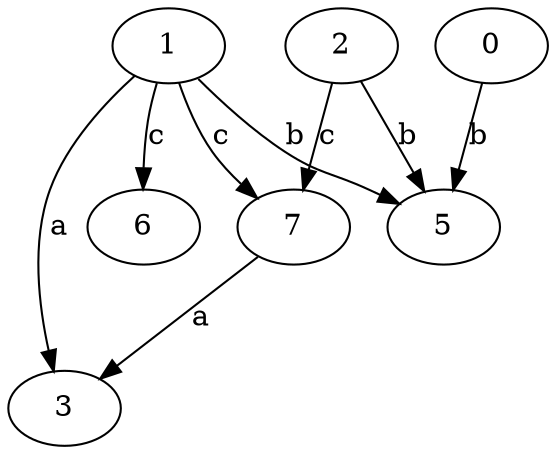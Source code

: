 strict digraph  {
1;
2;
3;
0;
5;
6;
7;
1 -> 3  [label=a];
1 -> 5  [label=b];
1 -> 6  [label=c];
1 -> 7  [label=c];
2 -> 5  [label=b];
2 -> 7  [label=c];
0 -> 5  [label=b];
7 -> 3  [label=a];
}

